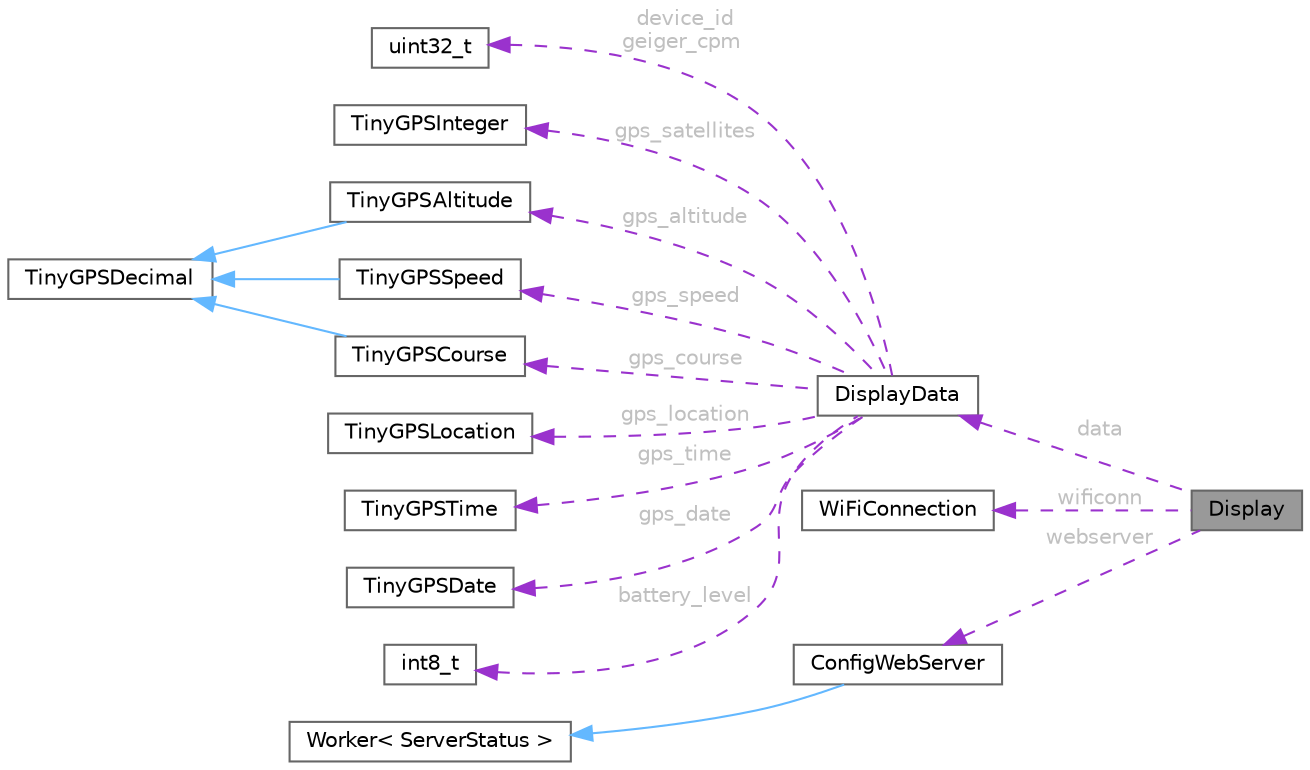 digraph "Display"
{
 // LATEX_PDF_SIZE
  bgcolor="transparent";
  edge [fontname=Helvetica,fontsize=10,labelfontname=Helvetica,labelfontsize=10];
  node [fontname=Helvetica,fontsize=10,shape=box,height=0.2,width=0.4];
  rankdir="LR";
  Node1 [id="Node000001",label="Display",height=0.2,width=0.4,color="gray40", fillcolor="grey60", style="filled", fontcolor="black",tooltip=" "];
  Node2 -> Node1 [id="edge17_Node000001_Node000002",dir="back",color="darkorchid3",style="dashed",tooltip=" ",label=" data",fontcolor="grey" ];
  Node2 [id="Node000002",label="DisplayData",height=0.2,width=0.4,color="gray40", fillcolor="white", style="filled",URL="$struct_display_data.html",tooltip=" "];
  Node3 -> Node2 [id="edge18_Node000002_Node000003",dir="back",color="darkorchid3",style="dashed",tooltip=" ",label=" device_id\ngeiger_cpm",fontcolor="grey" ];
  Node3 [id="Node000003",label="uint32_t",height=0.2,width=0.4,color="gray40", fillcolor="white", style="filled",tooltip=" "];
  Node4 -> Node2 [id="edge19_Node000002_Node000004",dir="back",color="darkorchid3",style="dashed",tooltip=" ",label=" gps_satellites",fontcolor="grey" ];
  Node4 [id="Node000004",label="TinyGPSInteger",height=0.2,width=0.4,color="gray40", fillcolor="white", style="filled",URL="$struct_tiny_g_p_s_integer.html",tooltip=" "];
  Node5 -> Node2 [id="edge20_Node000002_Node000005",dir="back",color="darkorchid3",style="dashed",tooltip=" ",label=" gps_altitude",fontcolor="grey" ];
  Node5 [id="Node000005",label="TinyGPSAltitude",height=0.2,width=0.4,color="gray40", fillcolor="white", style="filled",URL="$struct_tiny_g_p_s_altitude.html",tooltip=" "];
  Node6 -> Node5 [id="edge21_Node000005_Node000006",dir="back",color="steelblue1",style="solid",tooltip=" "];
  Node6 [id="Node000006",label="TinyGPSDecimal",height=0.2,width=0.4,color="gray40", fillcolor="white", style="filled",URL="$struct_tiny_g_p_s_decimal.html",tooltip=" "];
  Node7 -> Node2 [id="edge22_Node000002_Node000007",dir="back",color="darkorchid3",style="dashed",tooltip=" ",label=" gps_speed",fontcolor="grey" ];
  Node7 [id="Node000007",label="TinyGPSSpeed",height=0.2,width=0.4,color="gray40", fillcolor="white", style="filled",URL="$struct_tiny_g_p_s_speed.html",tooltip=" "];
  Node6 -> Node7 [id="edge23_Node000007_Node000006",dir="back",color="steelblue1",style="solid",tooltip=" "];
  Node8 -> Node2 [id="edge24_Node000002_Node000008",dir="back",color="darkorchid3",style="dashed",tooltip=" ",label=" gps_course",fontcolor="grey" ];
  Node8 [id="Node000008",label="TinyGPSCourse",height=0.2,width=0.4,color="gray40", fillcolor="white", style="filled",URL="$struct_tiny_g_p_s_course.html",tooltip=" "];
  Node6 -> Node8 [id="edge25_Node000008_Node000006",dir="back",color="steelblue1",style="solid",tooltip=" "];
  Node9 -> Node2 [id="edge26_Node000002_Node000009",dir="back",color="darkorchid3",style="dashed",tooltip=" ",label=" gps_location",fontcolor="grey" ];
  Node9 [id="Node000009",label="TinyGPSLocation",height=0.2,width=0.4,color="gray40", fillcolor="white", style="filled",URL="$struct_tiny_g_p_s_location.html",tooltip=" "];
  Node10 -> Node2 [id="edge27_Node000002_Node000010",dir="back",color="darkorchid3",style="dashed",tooltip=" ",label=" gps_time",fontcolor="grey" ];
  Node10 [id="Node000010",label="TinyGPSTime",height=0.2,width=0.4,color="gray40", fillcolor="white", style="filled",URL="$struct_tiny_g_p_s_time.html",tooltip=" "];
  Node11 -> Node2 [id="edge28_Node000002_Node000011",dir="back",color="darkorchid3",style="dashed",tooltip=" ",label=" gps_date",fontcolor="grey" ];
  Node11 [id="Node000011",label="TinyGPSDate",height=0.2,width=0.4,color="gray40", fillcolor="white", style="filled",URL="$struct_tiny_g_p_s_date.html",tooltip=" "];
  Node12 -> Node2 [id="edge29_Node000002_Node000012",dir="back",color="darkorchid3",style="dashed",tooltip=" ",label=" battery_level",fontcolor="grey" ];
  Node12 [id="Node000012",label="int8_t",height=0.2,width=0.4,color="gray40", fillcolor="white", style="filled",tooltip=" "];
  Node13 -> Node1 [id="edge30_Node000001_Node000013",dir="back",color="darkorchid3",style="dashed",tooltip=" ",label=" wificonn",fontcolor="grey" ];
  Node13 [id="Node000013",label="WiFiConnection",height=0.2,width=0.4,color="gray40", fillcolor="white", style="filled",URL="$class_wi_fi_connection.html",tooltip=" "];
  Node14 -> Node1 [id="edge31_Node000001_Node000014",dir="back",color="darkorchid3",style="dashed",tooltip=" ",label=" webserver",fontcolor="grey" ];
  Node14 [id="Node000014",label="ConfigWebServer",height=0.2,width=0.4,color="gray40", fillcolor="white", style="filled",URL="$class_config_web_server.html",tooltip=" "];
  Node15 -> Node14 [id="edge32_Node000014_Node000015",dir="back",color="steelblue1",style="solid",tooltip=" "];
  Node15 [id="Node000015",label="Worker\< ServerStatus \>",height=0.2,width=0.4,color="gray40", fillcolor="white", style="filled",tooltip=" "];
}
